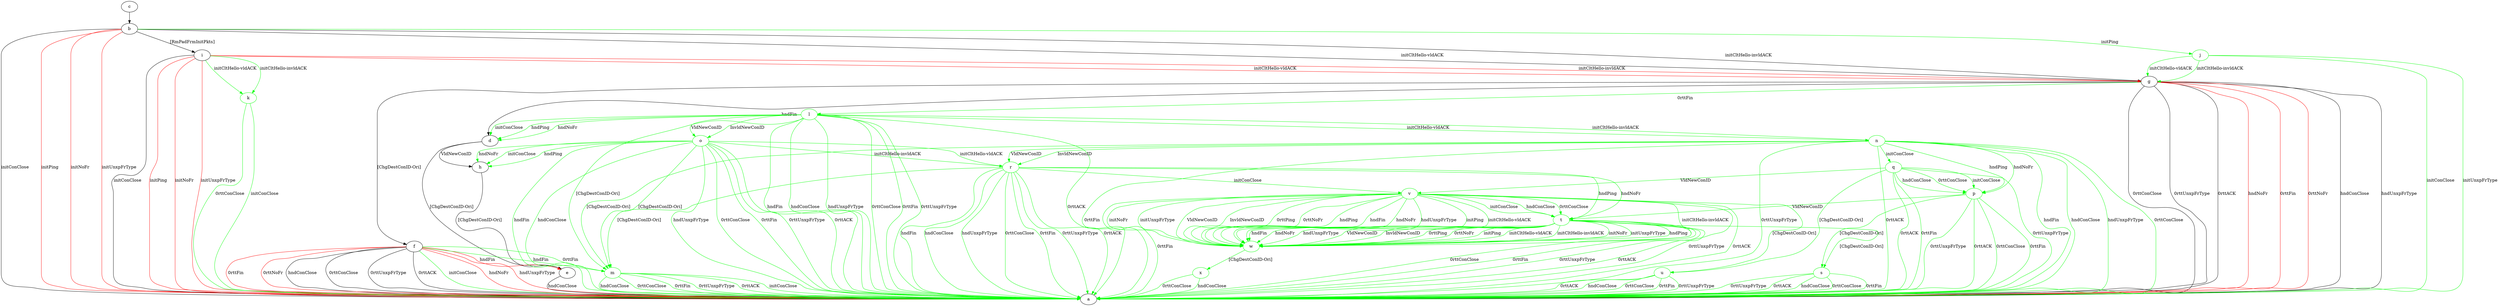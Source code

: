 digraph "" {
	b -> a	[key=0,
		label="initConClose "];
	b -> a	[key=1,
		color=red,
		label="initPing "];
	b -> a	[key=2,
		color=red,
		label="initNoFr "];
	b -> a	[key=3,
		color=red,
		label="initUnxpFrType "];
	b -> g	[key=0,
		label="initCltHello-vldACK "];
	b -> g	[key=1,
		label="initCltHello-invldACK "];
	b -> i	[key=0,
		label="[RmPadFrmInitPkts] "];
	j	[color=green];
	b -> j	[key=0,
		color=green,
		label="initPing "];
	c -> b	[key=0];
	d -> e	[key=0,
		label="[ChgDestConID-Ori] "];
	d -> h	[key=0,
		label="VldNewConID "];
	e -> a	[key=0,
		label="hndConClose "];
	f -> a	[key=0,
		label="hndConClose "];
	f -> a	[key=1,
		label="0rttConClose "];
	f -> a	[key=2,
		label="0rttUnxpFrType "];
	f -> a	[key=3,
		label="0rttACK "];
	f -> a	[key=4,
		color=green,
		label="initConClose "];
	f -> a	[key=5,
		color=red,
		label="hndNoFr "];
	f -> a	[key=6,
		color=red,
		label="hndUnxpFrType "];
	f -> a	[key=7,
		color=red,
		label="0rttFin "];
	f -> a	[key=8,
		color=red,
		label="0rttNoFr "];
	f -> e	[key=0,
		color=red,
		label="hndFin "];
	m	[color=green];
	f -> m	[key=0,
		color=green,
		label="hndFin "];
	f -> m	[key=1,
		color=green,
		label="0rttFin "];
	g -> a	[key=0,
		label="hndConClose "];
	g -> a	[key=1,
		label="hndUnxpFrType "];
	g -> a	[key=2,
		label="0rttConClose "];
	g -> a	[key=3,
		label="0rttUnxpFrType "];
	g -> a	[key=4,
		label="0rttACK "];
	g -> a	[key=5,
		color=red,
		label="hndNoFr "];
	g -> a	[key=6,
		color=red,
		label="0rttFin "];
	g -> a	[key=7,
		color=red,
		label="0rttNoFr "];
	g -> d	[key=0,
		label="hndFin "];
	g -> f	[key=0,
		label="[ChgDestConID-Ori] "];
	l	[color=green];
	g -> l	[key=0,
		color=green,
		label="0rttFin "];
	h -> e	[key=0,
		label="[ChgDestConID-Ori] "];
	i -> a	[key=0,
		label="initConClose "];
	i -> a	[key=1,
		color=red,
		label="initPing "];
	i -> a	[key=2,
		color=red,
		label="initNoFr "];
	i -> a	[key=3,
		color=red,
		label="initUnxpFrType "];
	i -> g	[key=0,
		color=red,
		label="initCltHello-vldACK "];
	i -> g	[key=1,
		color=red,
		label="initCltHello-invldACK "];
	k	[color=green];
	i -> k	[key=0,
		color=green,
		label="initCltHello-vldACK "];
	i -> k	[key=1,
		color=green,
		label="initCltHello-invldACK "];
	j -> a	[key=0,
		color=green,
		label="initConClose "];
	j -> a	[key=1,
		color=green,
		label="initUnxpFrType "];
	j -> g	[key=0,
		color=green,
		label="initCltHello-vldACK "];
	j -> g	[key=1,
		color=green,
		label="initCltHello-invldACK "];
	k -> a	[key=0,
		color=green,
		label="initConClose "];
	k -> a	[key=1,
		color=green,
		label="0rttConClose "];
	l -> a	[key=0,
		color=green,
		label="hndFin "];
	l -> a	[key=1,
		color=green,
		label="hndConClose "];
	l -> a	[key=2,
		color=green,
		label="hndUnxpFrType "];
	l -> a	[key=3,
		color=green,
		label="0rttConClose "];
	l -> a	[key=4,
		color=green,
		label="0rttFin "];
	l -> a	[key=5,
		color=green,
		label="0rttUnxpFrType "];
	l -> a	[key=6,
		color=green,
		label="0rttACK "];
	l -> d	[key=0,
		color=green,
		label="initConClose "];
	l -> d	[key=1,
		color=green,
		label="hndPing "];
	l -> d	[key=2,
		color=green,
		label="hndNoFr "];
	l -> m	[key=0,
		color=green,
		label="[ChgDestConID-Ori] "];
	n	[color=green];
	l -> n	[key=0,
		color=green,
		label="initCltHello-vldACK "];
	l -> n	[key=1,
		color=green,
		label="initCltHello-invldACK "];
	o	[color=green];
	l -> o	[key=0,
		color=green,
		label="VldNewConID "];
	l -> o	[key=1,
		color=green,
		label="InvldNewConID "];
	m -> a	[key=0,
		color=green,
		label="initConClose "];
	m -> a	[key=1,
		color=green,
		label="hndConClose "];
	m -> a	[key=2,
		color=green,
		label="0rttConClose "];
	m -> a	[key=3,
		color=green,
		label="0rttFin "];
	m -> a	[key=4,
		color=green,
		label="0rttUnxpFrType "];
	m -> a	[key=5,
		color=green,
		label="0rttACK "];
	n -> a	[key=0,
		color=green,
		label="hndFin "];
	n -> a	[key=1,
		color=green,
		label="hndConClose "];
	n -> a	[key=2,
		color=green,
		label="hndUnxpFrType "];
	n -> a	[key=3,
		color=green,
		label="0rttConClose "];
	n -> a	[key=4,
		color=green,
		label="0rttFin "];
	n -> a	[key=5,
		color=green,
		label="0rttUnxpFrType "];
	n -> a	[key=6,
		color=green,
		label="0rttACK "];
	n -> m	[key=0,
		color=green,
		label="[ChgDestConID-Ori] "];
	p	[color=green];
	n -> p	[key=0,
		color=green,
		label="hndPing "];
	n -> p	[key=1,
		color=green,
		label="hndNoFr "];
	q	[color=green];
	n -> q	[key=0,
		color=green,
		label="initConClose "];
	r	[color=green];
	n -> r	[key=0,
		color=green,
		label="VldNewConID "];
	n -> r	[key=1,
		color=green,
		label="InvldNewConID "];
	o -> a	[key=0,
		color=green,
		label="hndFin "];
	o -> a	[key=1,
		color=green,
		label="hndConClose "];
	o -> a	[key=2,
		color=green,
		label="hndUnxpFrType "];
	o -> a	[key=3,
		color=green,
		label="0rttConClose "];
	o -> a	[key=4,
		color=green,
		label="0rttFin "];
	o -> a	[key=5,
		color=green,
		label="0rttUnxpFrType "];
	o -> a	[key=6,
		color=green,
		label="0rttACK "];
	o -> h	[key=0,
		color=green,
		label="initConClose "];
	o -> h	[key=1,
		color=green,
		label="hndPing "];
	o -> h	[key=2,
		color=green,
		label="hndNoFr "];
	o -> m	[key=0,
		color=green,
		label="[ChgDestConID-Ori] "];
	o -> r	[key=0,
		color=green,
		label="initCltHello-vldACK "];
	o -> r	[key=1,
		color=green,
		label="initCltHello-invldACK "];
	p -> a	[key=0,
		color=green,
		label="0rttConClose "];
	p -> a	[key=1,
		color=green,
		label="0rttFin "];
	p -> a	[key=2,
		color=green,
		label="0rttUnxpFrType "];
	p -> a	[key=3,
		color=green,
		label="0rttACK "];
	s	[color=green];
	p -> s	[key=0,
		color=green,
		label="[ChgDestConID-Ori] "];
	t	[color=green];
	p -> t	[key=0,
		color=green,
		label="VldNewConID "];
	q -> a	[key=0,
		color=green,
		label="0rttFin "];
	q -> a	[key=1,
		color=green,
		label="0rttUnxpFrType "];
	q -> a	[key=2,
		color=green,
		label="0rttACK "];
	q -> p	[key=0,
		color=green,
		label="initConClose "];
	q -> p	[key=1,
		color=green,
		label="hndConClose "];
	q -> p	[key=2,
		color=green,
		label="0rttConClose "];
	u	[color=green];
	q -> u	[key=0,
		color=green,
		label="[ChgDestConID-Ori] "];
	v	[color=green];
	q -> v	[key=0,
		color=green,
		label="VldNewConID "];
	r -> a	[key=0,
		color=green,
		label="hndFin "];
	r -> a	[key=1,
		color=green,
		label="hndConClose "];
	r -> a	[key=2,
		color=green,
		label="hndUnxpFrType "];
	r -> a	[key=3,
		color=green,
		label="0rttConClose "];
	r -> a	[key=4,
		color=green,
		label="0rttFin "];
	r -> a	[key=5,
		color=green,
		label="0rttUnxpFrType "];
	r -> a	[key=6,
		color=green,
		label="0rttACK "];
	r -> m	[key=0,
		color=green,
		label="[ChgDestConID-Ori] "];
	r -> t	[key=0,
		color=green,
		label="hndPing "];
	r -> t	[key=1,
		color=green,
		label="hndNoFr "];
	r -> v	[key=0,
		color=green,
		label="initConClose "];
	s -> a	[key=0,
		color=green,
		label="hndConClose "];
	s -> a	[key=1,
		color=green,
		label="0rttConClose "];
	s -> a	[key=2,
		color=green,
		label="0rttFin "];
	s -> a	[key=3,
		color=green,
		label="0rttUnxpFrType "];
	s -> a	[key=4,
		color=green,
		label="0rttACK "];
	t -> a	[key=0,
		color=green,
		label="0rttConClose "];
	t -> a	[key=1,
		color=green,
		label="0rttFin "];
	t -> a	[key=2,
		color=green,
		label="0rttUnxpFrType "];
	t -> a	[key=3,
		color=green,
		label="0rttACK "];
	t -> s	[key=0,
		color=green,
		label="[ChgDestConID-Ori] "];
	w	[color=green];
	t -> w	[key=0,
		color=green,
		label="initPing "];
	t -> w	[key=1,
		color=green,
		label="initCltHello-vldACK "];
	t -> w	[key=2,
		color=green,
		label="initCltHello-invldACK "];
	t -> w	[key=3,
		color=green,
		label="initNoFr "];
	t -> w	[key=4,
		color=green,
		label="initUnxpFrType "];
	t -> w	[key=5,
		color=green,
		label="hndPing "];
	t -> w	[key=6,
		color=green,
		label="hndFin "];
	t -> w	[key=7,
		color=green,
		label="hndNoFr "];
	t -> w	[key=8,
		color=green,
		label="hndUnxpFrType "];
	t -> w	[key=9,
		color=green,
		label="VldNewConID "];
	t -> w	[key=10,
		color=green,
		label="InvldNewConID "];
	t -> w	[key=11,
		color=green,
		label="0rttPing "];
	t -> w	[key=12,
		color=green,
		label="0rttNoFr "];
	u -> a	[key=0,
		color=green,
		label="hndConClose "];
	u -> a	[key=1,
		color=green,
		label="0rttConClose "];
	u -> a	[key=2,
		color=green,
		label="0rttFin "];
	u -> a	[key=3,
		color=green,
		label="0rttUnxpFrType "];
	u -> a	[key=4,
		color=green,
		label="0rttACK "];
	v -> a	[key=0,
		color=green,
		label="0rttFin "];
	v -> a	[key=1,
		color=green,
		label="0rttUnxpFrType "];
	v -> a	[key=2,
		color=green,
		label="0rttACK "];
	v -> t	[key=0,
		color=green,
		label="initConClose "];
	v -> t	[key=1,
		color=green,
		label="hndConClose "];
	v -> t	[key=2,
		color=green,
		label="0rttConClose "];
	v -> u	[key=0,
		color=green,
		label="[ChgDestConID-Ori] "];
	v -> w	[key=0,
		color=green,
		label="initPing "];
	v -> w	[key=1,
		color=green,
		label="initCltHello-vldACK "];
	v -> w	[key=2,
		color=green,
		label="initCltHello-invldACK "];
	v -> w	[key=3,
		color=green,
		label="initNoFr "];
	v -> w	[key=4,
		color=green,
		label="initUnxpFrType "];
	v -> w	[key=5,
		color=green,
		label="hndPing "];
	v -> w	[key=6,
		color=green,
		label="hndFin "];
	v -> w	[key=7,
		color=green,
		label="hndNoFr "];
	v -> w	[key=8,
		color=green,
		label="hndUnxpFrType "];
	v -> w	[key=9,
		color=green,
		label="VldNewConID "];
	v -> w	[key=10,
		color=green,
		label="InvldNewConID "];
	v -> w	[key=11,
		color=green,
		label="0rttPing "];
	v -> w	[key=12,
		color=green,
		label="0rttNoFr "];
	x	[color=green];
	w -> x	[key=0,
		color=green,
		label="[ChgDestConID-Ori] "];
	x -> a	[key=0,
		color=green,
		label="hndConClose "];
	x -> a	[key=1,
		color=green,
		label="0rttConClose "];
}
